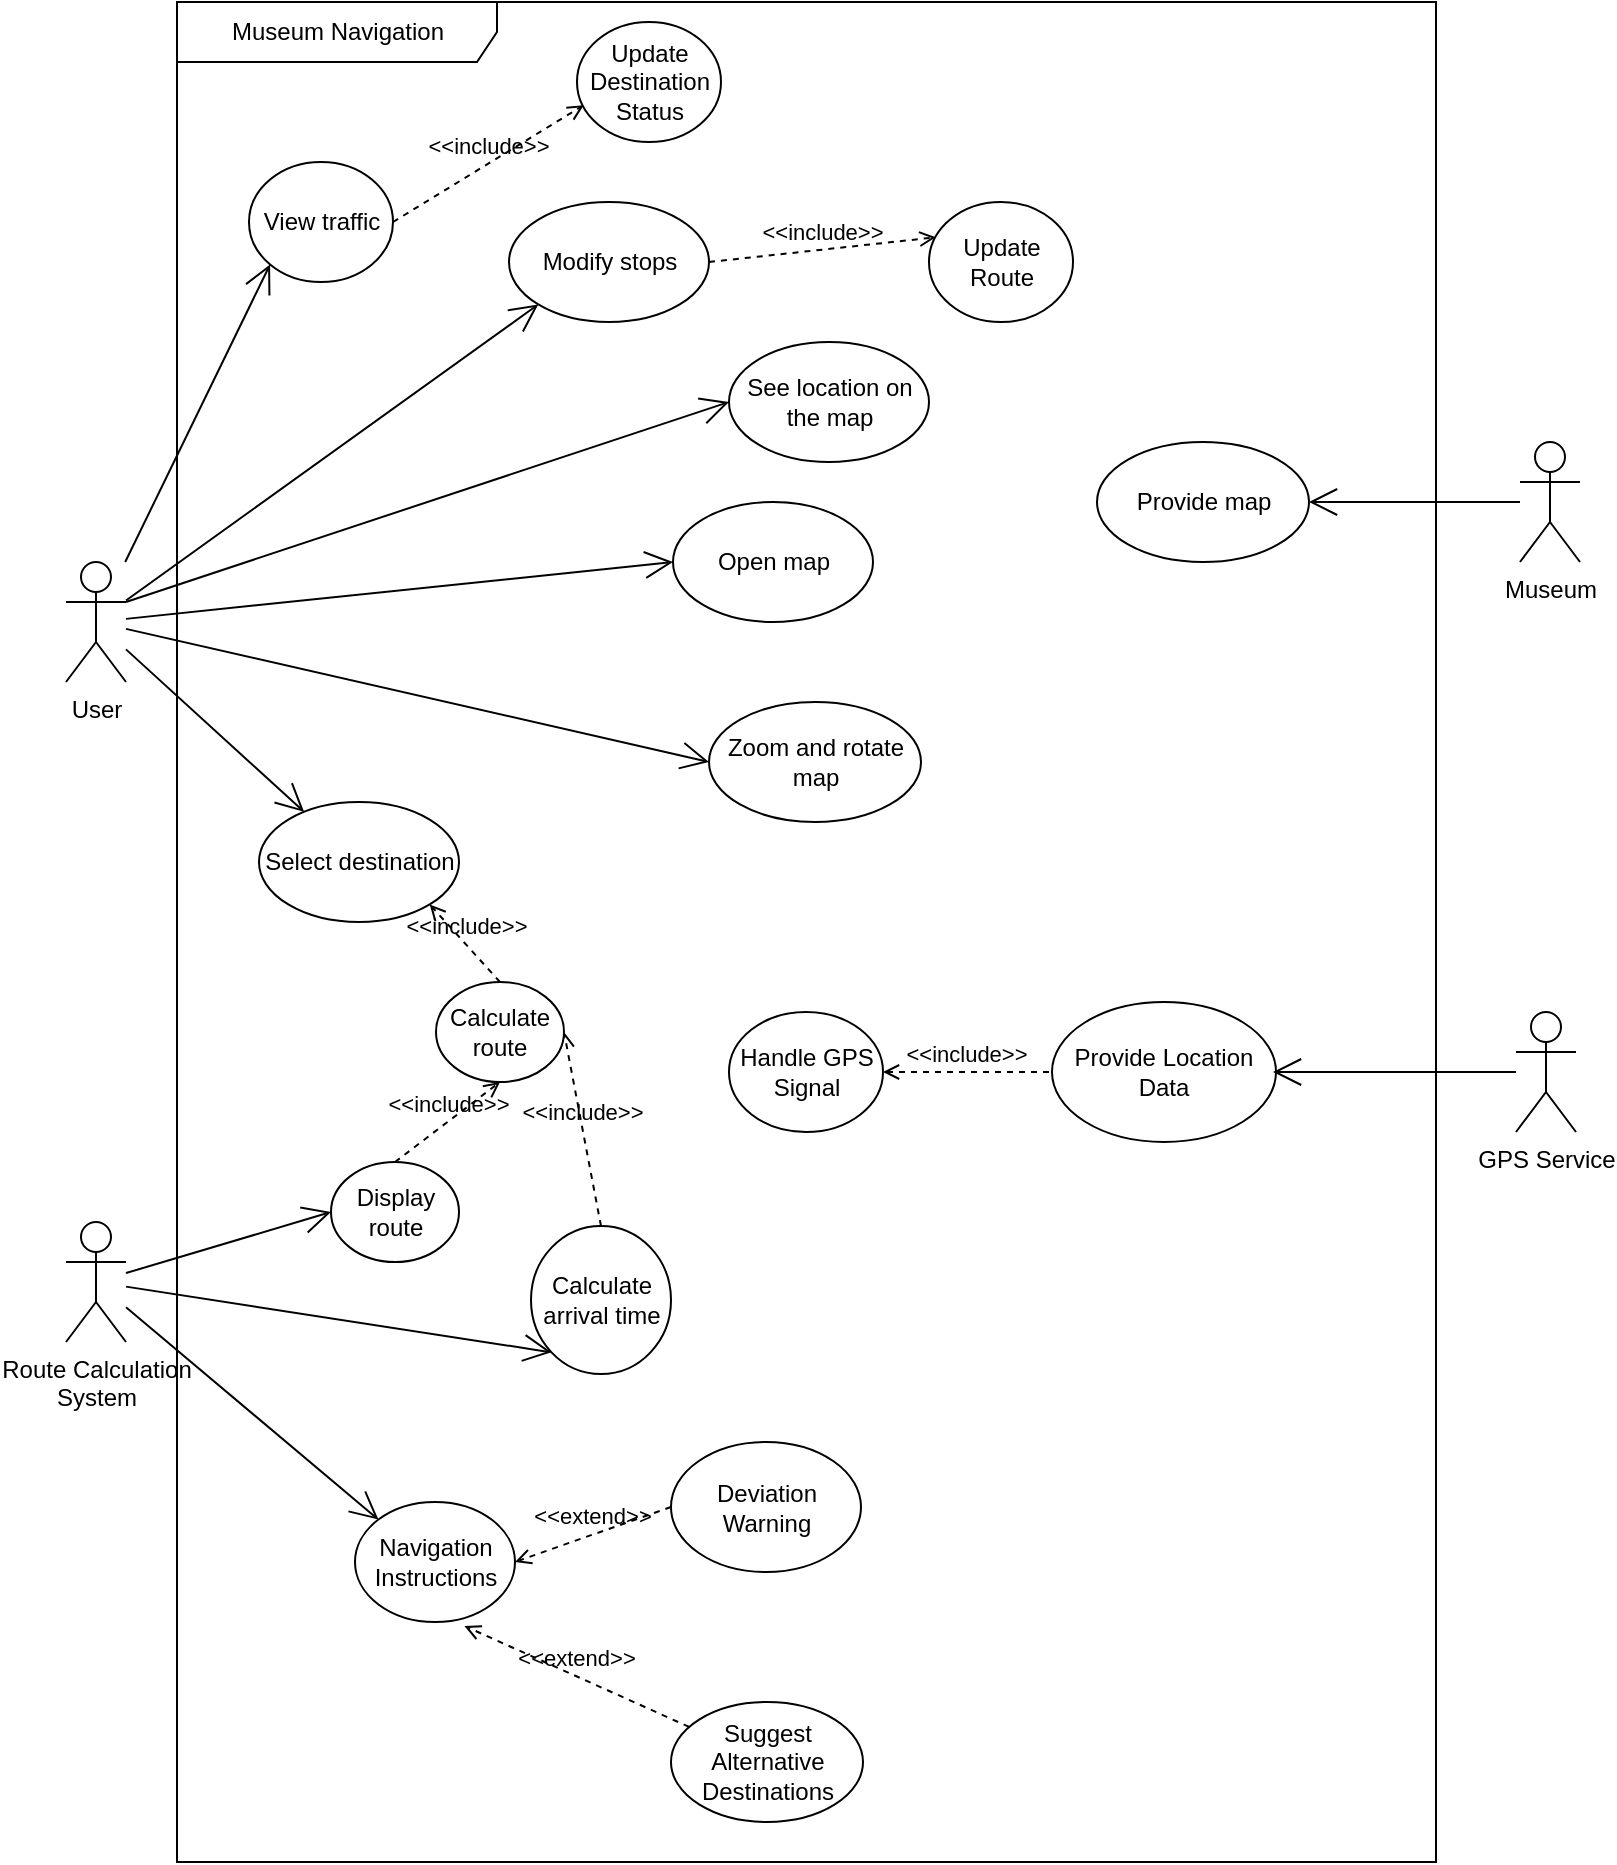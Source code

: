 <mxfile version="26.1.3">
  <diagram name="Page-1" id="qi3lIp9ydv2oDx0npDC7">
    <mxGraphModel dx="1909" dy="2182" grid="1" gridSize="10" guides="1" tooltips="1" connect="1" arrows="1" fold="1" page="1" pageScale="1" pageWidth="827" pageHeight="1169" math="0" shadow="0">
      <root>
        <mxCell id="0" />
        <mxCell id="1" parent="0" />
        <mxCell id="xxnfUtCZBif7c-njbAb_-1" value="&lt;div&gt;Museum Navigation&lt;/div&gt;" style="shape=umlFrame;whiteSpace=wrap;html=1;pointerEvents=0;recursiveResize=0;container=1;collapsible=0;width=160;" parent="1" vertex="1">
          <mxGeometry x="90.5" y="-450" width="629.5" height="930" as="geometry" />
        </mxCell>
        <mxCell id="xxnfUtCZBif7c-njbAb_-9" value="Open map" style="ellipse;whiteSpace=wrap;html=1;" parent="xxnfUtCZBif7c-njbAb_-1" vertex="1">
          <mxGeometry x="248" y="250" width="100" height="60" as="geometry" />
        </mxCell>
        <mxCell id="xxnfUtCZBif7c-njbAb_-10" value="See location on the map" style="ellipse;whiteSpace=wrap;html=1;" parent="xxnfUtCZBif7c-njbAb_-1" vertex="1">
          <mxGeometry x="276" y="170" width="100" height="60" as="geometry" />
        </mxCell>
        <mxCell id="xxnfUtCZBif7c-njbAb_-13" value="Select destination" style="ellipse;whiteSpace=wrap;html=1;" parent="xxnfUtCZBif7c-njbAb_-1" vertex="1">
          <mxGeometry x="41" y="400" width="100" height="60" as="geometry" />
        </mxCell>
        <mxCell id="xxnfUtCZBif7c-njbAb_-14" value="Modify stops" style="ellipse;whiteSpace=wrap;html=1;" parent="xxnfUtCZBif7c-njbAb_-1" vertex="1">
          <mxGeometry x="166" y="100" width="100" height="60" as="geometry" />
        </mxCell>
        <mxCell id="xxnfUtCZBif7c-njbAb_-17" value="Zoom and rotate map" style="ellipse;whiteSpace=wrap;html=1;" parent="xxnfUtCZBif7c-njbAb_-1" vertex="1">
          <mxGeometry x="266" y="350" width="106" height="60" as="geometry" />
        </mxCell>
        <mxCell id="xxnfUtCZBif7c-njbAb_-30" value="Navigation Instructions" style="ellipse;whiteSpace=wrap;html=1;" parent="xxnfUtCZBif7c-njbAb_-1" vertex="1">
          <mxGeometry x="89" y="750" width="80" height="60" as="geometry" />
        </mxCell>
        <mxCell id="xxnfUtCZBif7c-njbAb_-34" value="Update Route" style="ellipse;whiteSpace=wrap;html=1;" parent="xxnfUtCZBif7c-njbAb_-1" vertex="1">
          <mxGeometry x="376" y="100" width="72" height="60" as="geometry" />
        </mxCell>
        <mxCell id="xxnfUtCZBif7c-njbAb_-35" value="Update&lt;div&gt;Destination&lt;br&gt;&lt;div&gt;Status&lt;/div&gt;&lt;/div&gt;" style="ellipse;whiteSpace=wrap;html=1;" parent="xxnfUtCZBif7c-njbAb_-1" vertex="1">
          <mxGeometry x="200" y="10" width="72" height="60" as="geometry" />
        </mxCell>
        <mxCell id="xxnfUtCZBif7c-njbAb_-36" value="Suggest Alternative Destinations" style="ellipse;whiteSpace=wrap;html=1;" parent="xxnfUtCZBif7c-njbAb_-1" vertex="1">
          <mxGeometry x="247" y="850" width="96" height="60" as="geometry" />
        </mxCell>
        <mxCell id="xxnfUtCZBif7c-njbAb_-37" value="Deviation&lt;div&gt;Warning&lt;/div&gt;" style="ellipse;whiteSpace=wrap;html=1;" parent="xxnfUtCZBif7c-njbAb_-1" vertex="1">
          <mxGeometry x="247" y="720" width="95" height="65" as="geometry" />
        </mxCell>
        <mxCell id="xxnfUtCZBif7c-njbAb_-51" value="View traffic" style="ellipse;whiteSpace=wrap;html=1;" parent="xxnfUtCZBif7c-njbAb_-1" vertex="1">
          <mxGeometry x="36" y="80" width="72" height="60" as="geometry" />
        </mxCell>
        <mxCell id="4e0-sk53u4cvEUuogda4-1" value="&amp;lt;&amp;lt;include&amp;gt;&amp;gt;" style="html=1;verticalAlign=bottom;labelBackgroundColor=none;endArrow=open;endFill=0;dashed=1;rounded=0;entryX=0.047;entryY=0.294;entryDx=0;entryDy=0;entryPerimeter=0;exitX=1;exitY=0.5;exitDx=0;exitDy=0;" parent="xxnfUtCZBif7c-njbAb_-1" source="xxnfUtCZBif7c-njbAb_-14" target="xxnfUtCZBif7c-njbAb_-34" edge="1">
          <mxGeometry width="160" relative="1" as="geometry">
            <mxPoint x="58" y="390" as="sourcePoint" />
            <mxPoint x="218" y="390" as="targetPoint" />
          </mxGeometry>
        </mxCell>
        <mxCell id="4e0-sk53u4cvEUuogda4-22" value="&amp;lt;&amp;lt;extend&amp;gt;&amp;gt;" style="html=1;verticalAlign=bottom;labelBackgroundColor=none;endArrow=open;endFill=0;dashed=1;rounded=0;entryX=1;entryY=0.5;entryDx=0;entryDy=0;exitX=0;exitY=0.5;exitDx=0;exitDy=0;" parent="xxnfUtCZBif7c-njbAb_-1" source="xxnfUtCZBif7c-njbAb_-37" target="xxnfUtCZBif7c-njbAb_-30" edge="1">
          <mxGeometry width="160" relative="1" as="geometry">
            <mxPoint x="77" y="810" as="sourcePoint" />
            <mxPoint x="237" y="810" as="targetPoint" />
          </mxGeometry>
        </mxCell>
        <mxCell id="m_eC-Jq7Mb4rGVVXy1KV-3" value="Provide map" style="ellipse;whiteSpace=wrap;html=1;" parent="xxnfUtCZBif7c-njbAb_-1" vertex="1">
          <mxGeometry x="460" y="220" width="106" height="60" as="geometry" />
        </mxCell>
        <mxCell id="vUrrwfA5IS51OjPcq2oG-2" value="&amp;lt;&amp;lt;include&amp;gt;&amp;gt;" style="html=1;verticalAlign=bottom;labelBackgroundColor=none;endArrow=open;endFill=0;dashed=1;rounded=0;entryX=0.047;entryY=0.693;entryDx=0;entryDy=0;exitX=1;exitY=0.5;exitDx=0;exitDy=0;entryPerimeter=0;" parent="xxnfUtCZBif7c-njbAb_-1" source="xxnfUtCZBif7c-njbAb_-51" target="xxnfUtCZBif7c-njbAb_-35" edge="1">
          <mxGeometry width="160" relative="1" as="geometry">
            <mxPoint x="118" y="62" as="sourcePoint" />
            <mxPoint x="231" y="50" as="targetPoint" />
          </mxGeometry>
        </mxCell>
        <mxCell id="xxnfUtCZBif7c-njbAb_-22" value="Provide Location Data" style="ellipse;whiteSpace=wrap;html=1;" parent="xxnfUtCZBif7c-njbAb_-1" vertex="1">
          <mxGeometry x="437.5" y="500" width="112" height="70" as="geometry" />
        </mxCell>
        <mxCell id="tlJrk00Td1L9qtGwrMWg-7" value="&amp;lt;&amp;lt;extend&amp;gt;&amp;gt;" style="html=1;verticalAlign=bottom;labelBackgroundColor=none;endArrow=open;endFill=0;dashed=1;rounded=0;entryX=0.684;entryY=1.033;entryDx=0;entryDy=0;entryPerimeter=0;" edge="1" parent="xxnfUtCZBif7c-njbAb_-1" source="xxnfUtCZBif7c-njbAb_-36" target="xxnfUtCZBif7c-njbAb_-30">
          <mxGeometry width="160" relative="1" as="geometry">
            <mxPoint x="287" y="773" as="sourcePoint" />
            <mxPoint x="179" y="790" as="targetPoint" />
          </mxGeometry>
        </mxCell>
        <mxCell id="xxnfUtCZBif7c-njbAb_-29" value="Handle GPS Signal" style="ellipse;whiteSpace=wrap;html=1;" parent="xxnfUtCZBif7c-njbAb_-1" vertex="1">
          <mxGeometry x="276" y="505" width="77" height="60" as="geometry" />
        </mxCell>
        <mxCell id="vUrrwfA5IS51OjPcq2oG-1" value="&amp;lt;&amp;lt;include&amp;gt;&amp;gt;" style="html=1;verticalAlign=bottom;labelBackgroundColor=none;endArrow=open;endFill=0;dashed=1;rounded=0;exitX=0;exitY=0.5;exitDx=0;exitDy=0;entryX=1;entryY=0.5;entryDx=0;entryDy=0;" parent="xxnfUtCZBif7c-njbAb_-1" target="xxnfUtCZBif7c-njbAb_-29" edge="1">
          <mxGeometry width="160" relative="1" as="geometry">
            <mxPoint x="436" y="535" as="sourcePoint" />
            <mxPoint x="336" y="420" as="targetPoint" />
          </mxGeometry>
        </mxCell>
        <mxCell id="xxnfUtCZBif7c-njbAb_-21" value="GPS Service" style="shape=umlActor;verticalLabelPosition=bottom;verticalAlign=top;html=1;" parent="xxnfUtCZBif7c-njbAb_-1" vertex="1">
          <mxGeometry x="669.5" y="505" width="30" height="60" as="geometry" />
        </mxCell>
        <mxCell id="xxnfUtCZBif7c-njbAb_-26" value="" style="endArrow=open;endFill=1;endSize=12;html=1;rounded=0;entryX=1;entryY=0.5;entryDx=0;entryDy=0;" parent="xxnfUtCZBif7c-njbAb_-1" source="xxnfUtCZBif7c-njbAb_-21" edge="1">
          <mxGeometry width="160" relative="1" as="geometry">
            <mxPoint x="264.5" y="565" as="sourcePoint" />
            <mxPoint x="548" y="535" as="targetPoint" />
          </mxGeometry>
        </mxCell>
        <mxCell id="xxnfUtCZBif7c-njbAb_-27" value="Calculate arrival time" style="ellipse;whiteSpace=wrap;html=1;direction=south;" parent="xxnfUtCZBif7c-njbAb_-1" vertex="1">
          <mxGeometry x="177" y="612" width="70" height="74" as="geometry" />
        </mxCell>
        <mxCell id="cTKHeZEQc6TLYkNhQjcp-1" value="Display&lt;div&gt;route&lt;/div&gt;" style="ellipse;whiteSpace=wrap;html=1;" parent="xxnfUtCZBif7c-njbAb_-1" vertex="1">
          <mxGeometry x="77" y="580" width="64" height="50" as="geometry" />
        </mxCell>
        <mxCell id="tlJrk00Td1L9qtGwrMWg-2" value="&amp;lt;&amp;lt;include&amp;gt;&amp;gt;" style="html=1;verticalAlign=bottom;labelBackgroundColor=none;endArrow=open;endFill=0;dashed=1;rounded=0;exitX=0;exitY=0.5;exitDx=0;exitDy=0;entryX=1;entryY=0.5;entryDx=0;entryDy=0;" edge="1" parent="xxnfUtCZBif7c-njbAb_-1" source="xxnfUtCZBif7c-njbAb_-27" target="xxnfUtCZBif7c-njbAb_-28">
          <mxGeometry x="-0.008" width="160" relative="1" as="geometry">
            <mxPoint x="269.5" y="525" as="sourcePoint" />
            <mxPoint x="198.428" y="655.257" as="targetPoint" />
            <mxPoint as="offset" />
          </mxGeometry>
        </mxCell>
        <mxCell id="tlJrk00Td1L9qtGwrMWg-3" value="&amp;lt;&amp;lt;include&amp;gt;&amp;gt;" style="html=1;verticalAlign=bottom;labelBackgroundColor=none;endArrow=open;endFill=0;dashed=1;rounded=0;exitX=0.5;exitY=0;exitDx=0;exitDy=0;entryX=0.5;entryY=1;entryDx=0;entryDy=0;" edge="1" parent="xxnfUtCZBif7c-njbAb_-1" source="cTKHeZEQc6TLYkNhQjcp-1" target="xxnfUtCZBif7c-njbAb_-28">
          <mxGeometry width="160" relative="1" as="geometry">
            <mxPoint x="213" y="588" as="sourcePoint" />
            <mxPoint x="180.373" y="662.322" as="targetPoint" />
          </mxGeometry>
        </mxCell>
        <mxCell id="xxnfUtCZBif7c-njbAb_-28" value="Calculate route" style="ellipse;whiteSpace=wrap;html=1;" parent="xxnfUtCZBif7c-njbAb_-1" vertex="1">
          <mxGeometry x="129.5" y="490" width="64" height="50" as="geometry" />
        </mxCell>
        <mxCell id="tlJrk00Td1L9qtGwrMWg-9" value="&amp;lt;&amp;lt;include&amp;gt;&amp;gt;" style="html=1;verticalAlign=bottom;labelBackgroundColor=none;endArrow=open;endFill=0;dashed=1;rounded=0;exitX=0.5;exitY=0;exitDx=0;exitDy=0;entryX=1;entryY=1;entryDx=0;entryDy=0;" edge="1" parent="xxnfUtCZBif7c-njbAb_-1" source="xxnfUtCZBif7c-njbAb_-28" target="xxnfUtCZBif7c-njbAb_-13">
          <mxGeometry x="-0.008" width="160" relative="1" as="geometry">
            <mxPoint x="248" y="537" as="sourcePoint" />
            <mxPoint x="230" y="440" as="targetPoint" />
            <mxPoint as="offset" />
          </mxGeometry>
        </mxCell>
        <mxCell id="xxnfUtCZBif7c-njbAb_-2" value="User" style="shape=umlActor;verticalLabelPosition=bottom;verticalAlign=top;html=1;" parent="1" vertex="1">
          <mxGeometry x="35" y="-170" width="30" height="60" as="geometry" />
        </mxCell>
        <mxCell id="Hbn11iiGn2dGavcuRzI4-10" value="" style="endArrow=open;endFill=1;endSize=12;html=1;rounded=0;" parent="1" source="xxnfUtCZBif7c-njbAb_-2" target="xxnfUtCZBif7c-njbAb_-13" edge="1">
          <mxGeometry width="160" relative="1" as="geometry">
            <mxPoint x="57" y="-290.5" as="sourcePoint" />
            <mxPoint x="217" y="-290.5" as="targetPoint" />
          </mxGeometry>
        </mxCell>
        <mxCell id="Hbn11iiGn2dGavcuRzI4-11" value="" style="endArrow=open;endFill=1;endSize=12;html=1;rounded=0;entryX=0;entryY=1;entryDx=0;entryDy=0;" parent="1" source="xxnfUtCZBif7c-njbAb_-2" target="xxnfUtCZBif7c-njbAb_-14" edge="1">
          <mxGeometry width="160" relative="1" as="geometry">
            <mxPoint x="75" y="-283" as="sourcePoint" />
            <mxPoint x="152" y="-349" as="targetPoint" />
          </mxGeometry>
        </mxCell>
        <mxCell id="Hbn11iiGn2dGavcuRzI4-12" value="" style="endArrow=open;endFill=1;endSize=12;html=1;rounded=0;entryX=0;entryY=0.5;entryDx=0;entryDy=0;" parent="1" source="xxnfUtCZBif7c-njbAb_-2" target="xxnfUtCZBif7c-njbAb_-9" edge="1">
          <mxGeometry width="160" relative="1" as="geometry">
            <mxPoint x="85" y="-273" as="sourcePoint" />
            <mxPoint x="162" y="-339" as="targetPoint" />
          </mxGeometry>
        </mxCell>
        <mxCell id="Hbn11iiGn2dGavcuRzI4-13" value="" style="endArrow=open;endFill=1;endSize=12;html=1;rounded=0;entryX=0;entryY=1;entryDx=0;entryDy=0;" parent="1" source="xxnfUtCZBif7c-njbAb_-2" target="xxnfUtCZBif7c-njbAb_-51" edge="1">
          <mxGeometry width="160" relative="1" as="geometry">
            <mxPoint x="95" y="-263" as="sourcePoint" />
            <mxPoint x="145" y="-352" as="targetPoint" />
          </mxGeometry>
        </mxCell>
        <mxCell id="Hbn11iiGn2dGavcuRzI4-14" value="" style="endArrow=open;endFill=1;endSize=12;html=1;rounded=0;entryX=0;entryY=0.5;entryDx=0;entryDy=0;" parent="1" source="xxnfUtCZBif7c-njbAb_-2" target="xxnfUtCZBif7c-njbAb_-17" edge="1">
          <mxGeometry width="160" relative="1" as="geometry">
            <mxPoint x="105" y="-253" as="sourcePoint" />
            <mxPoint x="182" y="-319" as="targetPoint" />
          </mxGeometry>
        </mxCell>
        <mxCell id="Hbn11iiGn2dGavcuRzI4-20" value="" style="endArrow=open;endFill=1;endSize=12;html=1;rounded=0;entryX=0;entryY=0.5;entryDx=0;entryDy=0;exitX=1;exitY=0.333;exitDx=0;exitDy=0;exitPerimeter=0;" parent="1" source="xxnfUtCZBif7c-njbAb_-2" target="xxnfUtCZBif7c-njbAb_-10" edge="1">
          <mxGeometry width="160" relative="1" as="geometry">
            <mxPoint x="65" y="-280" as="sourcePoint" />
            <mxPoint x="242" y="-259" as="targetPoint" />
          </mxGeometry>
        </mxCell>
        <mxCell id="m_eC-Jq7Mb4rGVVXy1KV-1" value="Museum" style="shape=umlActor;verticalLabelPosition=bottom;verticalAlign=top;html=1;outlineConnect=0;" parent="1" vertex="1">
          <mxGeometry x="762" y="-230" width="30" height="60" as="geometry" />
        </mxCell>
        <mxCell id="m_eC-Jq7Mb4rGVVXy1KV-4" value="" style="endArrow=open;endFill=1;endSize=12;html=1;rounded=0;entryX=1;entryY=0.5;entryDx=0;entryDy=0;" parent="1" source="m_eC-Jq7Mb4rGVVXy1KV-1" target="m_eC-Jq7Mb4rGVVXy1KV-3" edge="1">
          <mxGeometry width="160" relative="1" as="geometry">
            <mxPoint x="623" y="-150" as="sourcePoint" />
            <mxPoint x="555" y="-150" as="targetPoint" />
          </mxGeometry>
        </mxCell>
        <mxCell id="tlJrk00Td1L9qtGwrMWg-1" value="Route Calculation&lt;div&gt;System&lt;/div&gt;" style="shape=umlActor;verticalLabelPosition=bottom;verticalAlign=top;html=1;" vertex="1" parent="1">
          <mxGeometry x="35" y="160" width="30" height="60" as="geometry" />
        </mxCell>
        <mxCell id="tlJrk00Td1L9qtGwrMWg-4" value="" style="endArrow=open;endFill=1;endSize=12;html=1;rounded=0;entryX=0;entryY=0;entryDx=0;entryDy=0;" edge="1" parent="1" source="tlJrk00Td1L9qtGwrMWg-1" target="xxnfUtCZBif7c-njbAb_-30">
          <mxGeometry width="160" relative="1" as="geometry">
            <mxPoint x="131.5" y="150" as="sourcePoint" />
            <mxPoint x="220.5" y="231" as="targetPoint" />
          </mxGeometry>
        </mxCell>
        <mxCell id="tlJrk00Td1L9qtGwrMWg-5" value="" style="endArrow=open;endFill=1;endSize=12;html=1;rounded=0;entryX=1;entryY=1;entryDx=0;entryDy=0;" edge="1" parent="1" source="tlJrk00Td1L9qtGwrMWg-1" target="xxnfUtCZBif7c-njbAb_-27">
          <mxGeometry width="160" relative="1" as="geometry">
            <mxPoint x="95" y="130" as="sourcePoint" />
            <mxPoint x="184" y="211" as="targetPoint" />
          </mxGeometry>
        </mxCell>
        <mxCell id="tlJrk00Td1L9qtGwrMWg-6" value="" style="endArrow=open;endFill=1;endSize=12;html=1;rounded=0;entryX=0;entryY=0.5;entryDx=0;entryDy=0;" edge="1" parent="1" source="tlJrk00Td1L9qtGwrMWg-1" target="cTKHeZEQc6TLYkNhQjcp-1">
          <mxGeometry width="160" relative="1" as="geometry">
            <mxPoint x="95" y="-96" as="sourcePoint" />
            <mxPoint x="184" y="-15" as="targetPoint" />
          </mxGeometry>
        </mxCell>
      </root>
    </mxGraphModel>
  </diagram>
</mxfile>
